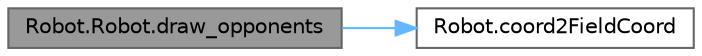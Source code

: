 digraph "Robot.Robot.draw_opponents"
{
 // LATEX_PDF_SIZE
  bgcolor="transparent";
  edge [fontname=Helvetica,fontsize=10,labelfontname=Helvetica,labelfontsize=10];
  node [fontname=Helvetica,fontsize=10,shape=box,height=0.2,width=0.4];
  rankdir="LR";
  Node1 [label="Robot.Robot.draw_opponents",height=0.2,width=0.4,color="gray40", fillcolor="grey60", style="filled", fontcolor="black",tooltip=" "];
  Node1 -> Node2 [color="steelblue1",style="solid"];
  Node2 [label="Robot.coord2FieldCoord",height=0.2,width=0.4,color="grey40", fillcolor="white", style="filled",URL="$namespace_robot.html#a7f37849bbd2976ae7115429daba0a922",tooltip=" "];
}
